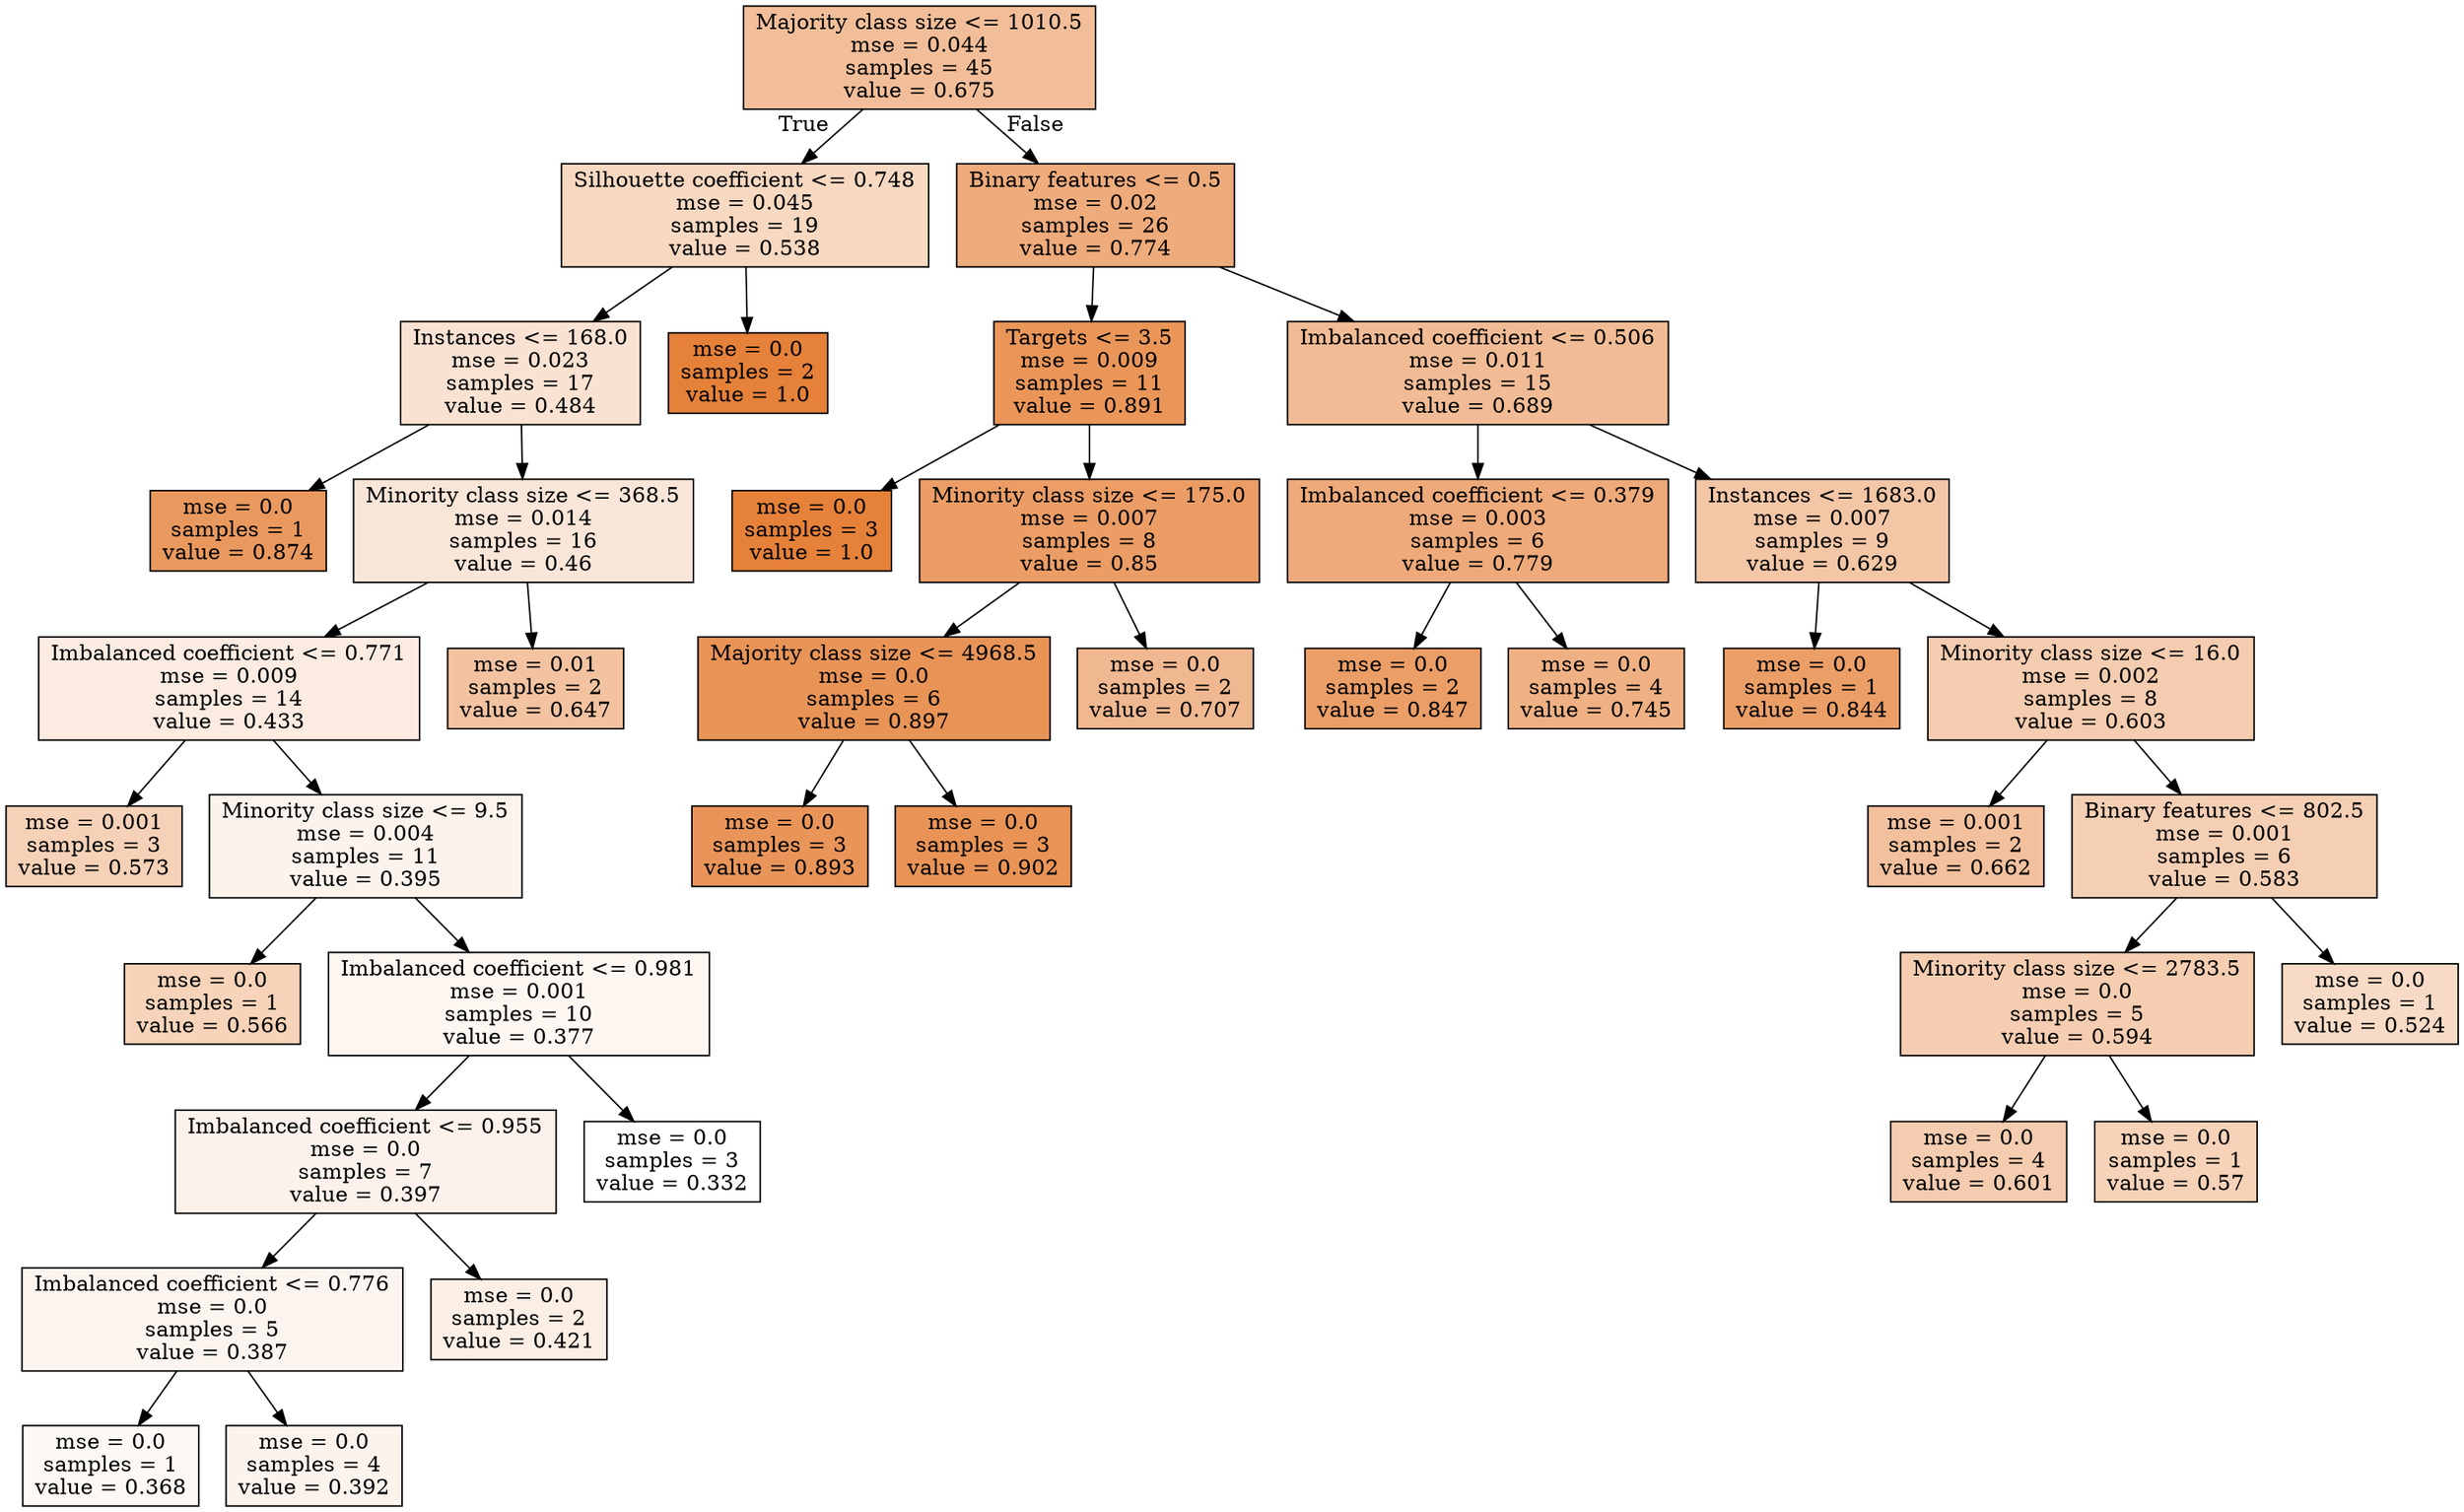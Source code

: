 digraph Tree {
node [shape=box, style="filled", color="black"] ;
0 [label="Majority class size <= 1010.5\nmse = 0.044\nsamples = 45\nvalue = 0.675", fillcolor="#e5813983"] ;
1 [label="Silhouette coefficient <= 0.748\nmse = 0.045\nsamples = 19\nvalue = 0.538", fillcolor="#e581394f"] ;
0 -> 1 [labeldistance=2.5, labelangle=45, headlabel="True"] ;
2 [label="Instances <= 168.0\nmse = 0.023\nsamples = 17\nvalue = 0.484", fillcolor="#e581393a"] ;
1 -> 2 ;
3 [label="mse = 0.0\nsamples = 1\nvalue = 0.874", fillcolor="#e58139cf"] ;
2 -> 3 ;
4 [label="Minority class size <= 368.5\nmse = 0.014\nsamples = 16\nvalue = 0.46", fillcolor="#e5813931"] ;
2 -> 4 ;
5 [label="Imbalanced coefficient <= 0.771\nmse = 0.009\nsamples = 14\nvalue = 0.433", fillcolor="#e5813927"] ;
4 -> 5 ;
6 [label="mse = 0.001\nsamples = 3\nvalue = 0.573", fillcolor="#e581395c"] ;
5 -> 6 ;
7 [label="Minority class size <= 9.5\nmse = 0.004\nsamples = 11\nvalue = 0.395", fillcolor="#e5813918"] ;
5 -> 7 ;
8 [label="mse = 0.0\nsamples = 1\nvalue = 0.566", fillcolor="#e5813959"] ;
7 -> 8 ;
9 [label="Imbalanced coefficient <= 0.981\nmse = 0.001\nsamples = 10\nvalue = 0.377", fillcolor="#e5813911"] ;
7 -> 9 ;
10 [label="Imbalanced coefficient <= 0.955\nmse = 0.0\nsamples = 7\nvalue = 0.397", fillcolor="#e5813919"] ;
9 -> 10 ;
11 [label="Imbalanced coefficient <= 0.776\nmse = 0.0\nsamples = 5\nvalue = 0.387", fillcolor="#e5813915"] ;
10 -> 11 ;
12 [label="mse = 0.0\nsamples = 1\nvalue = 0.368", fillcolor="#e581390e"] ;
11 -> 12 ;
13 [label="mse = 0.0\nsamples = 4\nvalue = 0.392", fillcolor="#e5813917"] ;
11 -> 13 ;
14 [label="mse = 0.0\nsamples = 2\nvalue = 0.421", fillcolor="#e5813922"] ;
10 -> 14 ;
15 [label="mse = 0.0\nsamples = 3\nvalue = 0.332", fillcolor="#e5813900"] ;
9 -> 15 ;
16 [label="mse = 0.01\nsamples = 2\nvalue = 0.647", fillcolor="#e5813978"] ;
4 -> 16 ;
17 [label="mse = 0.0\nsamples = 2\nvalue = 1.0", fillcolor="#e58139ff"] ;
1 -> 17 ;
18 [label="Binary features <= 0.5\nmse = 0.02\nsamples = 26\nvalue = 0.774", fillcolor="#e58139a9"] ;
0 -> 18 [labeldistance=2.5, labelangle=-45, headlabel="False"] ;
19 [label="Targets <= 3.5\nmse = 0.009\nsamples = 11\nvalue = 0.891", fillcolor="#e58139d5"] ;
18 -> 19 ;
20 [label="mse = 0.0\nsamples = 3\nvalue = 1.0", fillcolor="#e58139ff"] ;
19 -> 20 ;
21 [label="Minority class size <= 175.0\nmse = 0.007\nsamples = 8\nvalue = 0.85", fillcolor="#e58139c6"] ;
19 -> 21 ;
22 [label="Majority class size <= 4968.5\nmse = 0.0\nsamples = 6\nvalue = 0.897", fillcolor="#e58139d8"] ;
21 -> 22 ;
23 [label="mse = 0.0\nsamples = 3\nvalue = 0.893", fillcolor="#e58139d6"] ;
22 -> 23 ;
24 [label="mse = 0.0\nsamples = 3\nvalue = 0.902", fillcolor="#e58139d9"] ;
22 -> 24 ;
25 [label="mse = 0.0\nsamples = 2\nvalue = 0.707", fillcolor="#e581398f"] ;
21 -> 25 ;
26 [label="Imbalanced coefficient <= 0.506\nmse = 0.011\nsamples = 15\nvalue = 0.689", fillcolor="#e5813988"] ;
18 -> 26 ;
27 [label="Imbalanced coefficient <= 0.379\nmse = 0.003\nsamples = 6\nvalue = 0.779", fillcolor="#e58139ab"] ;
26 -> 27 ;
28 [label="mse = 0.0\nsamples = 2\nvalue = 0.847", fillcolor="#e58139c5"] ;
27 -> 28 ;
29 [label="mse = 0.0\nsamples = 4\nvalue = 0.745", fillcolor="#e581399e"] ;
27 -> 29 ;
30 [label="Instances <= 1683.0\nmse = 0.007\nsamples = 9\nvalue = 0.629", fillcolor="#e5813972"] ;
26 -> 30 ;
31 [label="mse = 0.0\nsamples = 1\nvalue = 0.844", fillcolor="#e58139c3"] ;
30 -> 31 ;
32 [label="Minority class size <= 16.0\nmse = 0.002\nsamples = 8\nvalue = 0.603", fillcolor="#e5813967"] ;
30 -> 32 ;
33 [label="mse = 0.001\nsamples = 2\nvalue = 0.662", fillcolor="#e581397e"] ;
32 -> 33 ;
34 [label="Binary features <= 802.5\nmse = 0.001\nsamples = 6\nvalue = 0.583", fillcolor="#e5813960"] ;
32 -> 34 ;
35 [label="Minority class size <= 2783.5\nmse = 0.0\nsamples = 5\nvalue = 0.594", fillcolor="#e5813964"] ;
34 -> 35 ;
36 [label="mse = 0.0\nsamples = 4\nvalue = 0.601", fillcolor="#e5813967"] ;
35 -> 36 ;
37 [label="mse = 0.0\nsamples = 1\nvalue = 0.57", fillcolor="#e581395b"] ;
35 -> 37 ;
38 [label="mse = 0.0\nsamples = 1\nvalue = 0.524", fillcolor="#e5813949"] ;
34 -> 38 ;
}